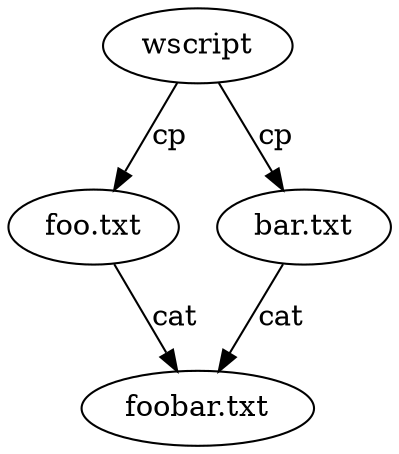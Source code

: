 digraph G {

	wscript [label="wscript"]
	foo     [label="foo.txt"]
	bar     [label="bar.txt"]
	foobar  [label="foobar.txt"]

	wscript -> foo [label="cp"];
	wscript -> bar [label="cp"];
	foo -> foobar [label="cat"];
	bar -> foobar [label="cat"];
}

